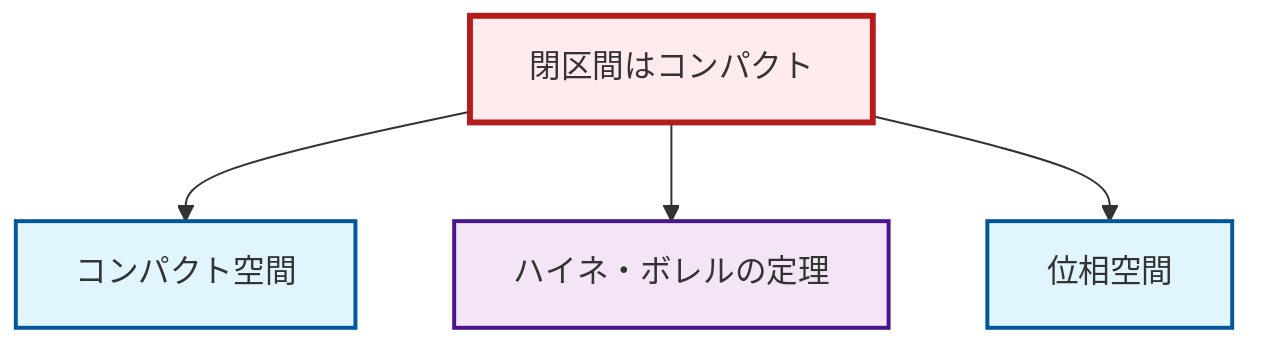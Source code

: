 graph TD
    classDef definition fill:#e1f5fe,stroke:#01579b,stroke-width:2px
    classDef theorem fill:#f3e5f5,stroke:#4a148c,stroke-width:2px
    classDef axiom fill:#fff3e0,stroke:#e65100,stroke-width:2px
    classDef example fill:#e8f5e9,stroke:#1b5e20,stroke-width:2px
    classDef current fill:#ffebee,stroke:#b71c1c,stroke-width:3px
    ex-closed-interval-compact["閉区間はコンパクト"]:::example
    def-compact["コンパクト空間"]:::definition
    def-topological-space["位相空間"]:::definition
    thm-heine-borel["ハイネ・ボレルの定理"]:::theorem
    ex-closed-interval-compact --> def-compact
    ex-closed-interval-compact --> thm-heine-borel
    ex-closed-interval-compact --> def-topological-space
    class ex-closed-interval-compact current